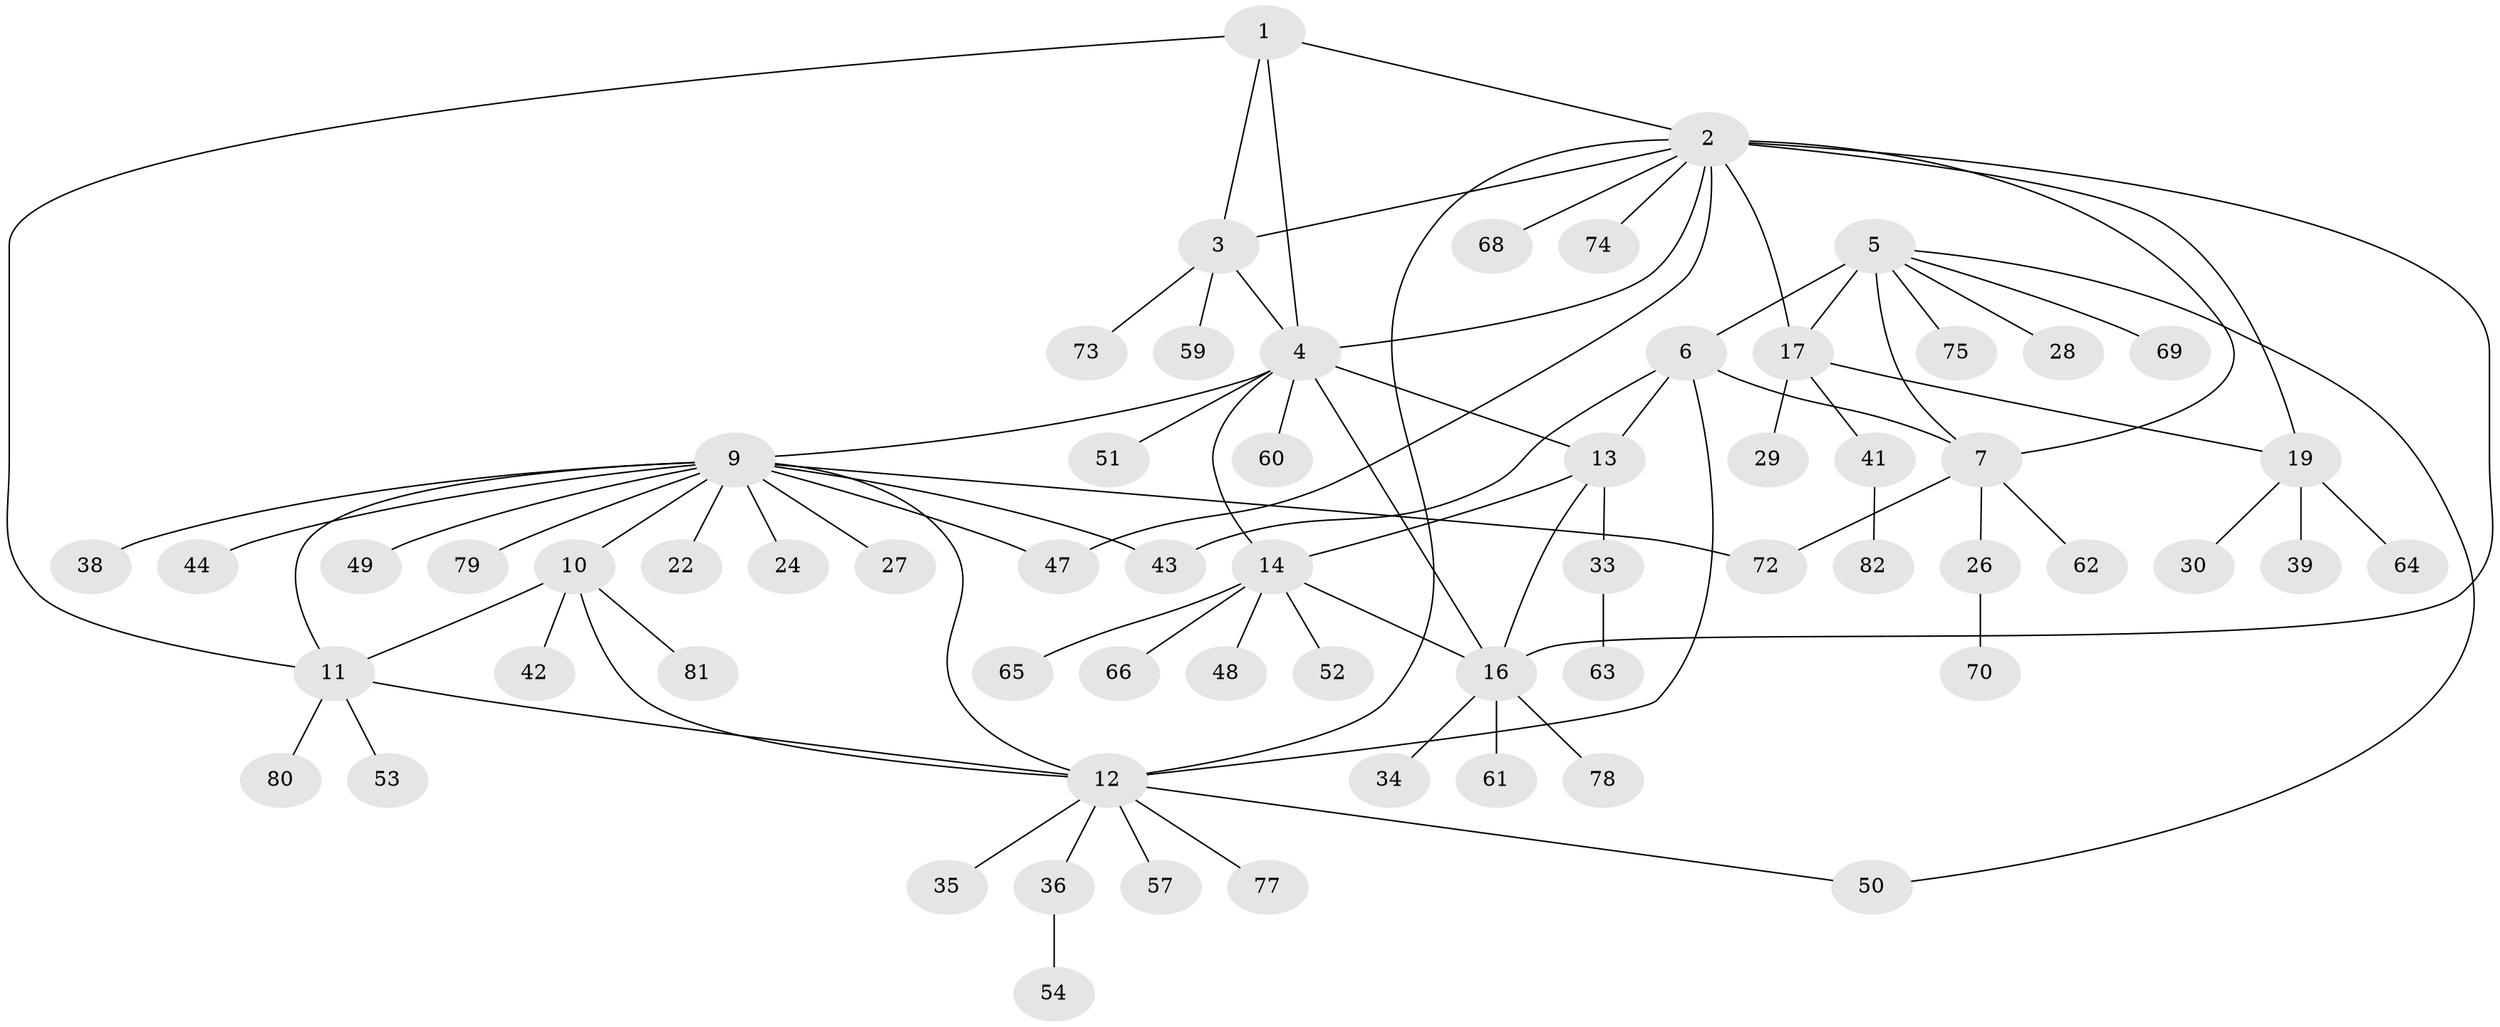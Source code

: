 // Generated by graph-tools (version 1.1) at 2025/24/03/03/25 07:24:11]
// undirected, 63 vertices, 83 edges
graph export_dot {
graph [start="1"]
  node [color=gray90,style=filled];
  1;
  2 [super="+18"];
  3 [super="+25"];
  4 [super="+15"];
  5 [super="+8"];
  6 [super="+21"];
  7 [super="+23"];
  9 [super="+40"];
  10 [super="+45"];
  11 [super="+31"];
  12 [super="+55"];
  13;
  14 [super="+56"];
  16 [super="+32"];
  17;
  19 [super="+20"];
  22;
  24;
  26 [super="+37"];
  27;
  28;
  29 [super="+58"];
  30;
  33 [super="+46"];
  34;
  35;
  36;
  38;
  39;
  41 [super="+76"];
  42;
  43;
  44;
  47 [super="+71"];
  48;
  49;
  50;
  51;
  52;
  53;
  54;
  57;
  59;
  60 [super="+67"];
  61;
  62;
  63;
  64;
  65;
  66;
  68;
  69;
  70;
  72;
  73;
  74;
  75;
  77;
  78;
  79;
  80;
  81;
  82;
  1 -- 2;
  1 -- 3;
  1 -- 4;
  1 -- 11;
  2 -- 3;
  2 -- 4;
  2 -- 7;
  2 -- 74;
  2 -- 68;
  2 -- 12;
  2 -- 16;
  2 -- 17;
  2 -- 19 [weight=2];
  2 -- 47;
  3 -- 4;
  3 -- 59;
  3 -- 73;
  4 -- 51;
  4 -- 60;
  4 -- 16;
  4 -- 9;
  4 -- 13;
  4 -- 14;
  5 -- 6 [weight=2];
  5 -- 7 [weight=2];
  5 -- 69;
  5 -- 75;
  5 -- 17;
  5 -- 50;
  5 -- 28;
  6 -- 7;
  6 -- 12;
  6 -- 13;
  6 -- 43;
  7 -- 62;
  7 -- 72;
  7 -- 26;
  9 -- 10;
  9 -- 11;
  9 -- 12;
  9 -- 22;
  9 -- 24;
  9 -- 27;
  9 -- 38;
  9 -- 49;
  9 -- 72;
  9 -- 79;
  9 -- 43;
  9 -- 44;
  9 -- 47;
  10 -- 11;
  10 -- 12;
  10 -- 42;
  10 -- 81;
  11 -- 12;
  11 -- 53;
  11 -- 80;
  12 -- 35;
  12 -- 36;
  12 -- 50;
  12 -- 57;
  12 -- 77;
  13 -- 14;
  13 -- 16;
  13 -- 33;
  14 -- 16;
  14 -- 48;
  14 -- 52;
  14 -- 65;
  14 -- 66;
  16 -- 34;
  16 -- 61;
  16 -- 78;
  17 -- 19 [weight=2];
  17 -- 29;
  17 -- 41;
  19 -- 64;
  19 -- 39;
  19 -- 30;
  26 -- 70;
  33 -- 63;
  36 -- 54;
  41 -- 82;
}
